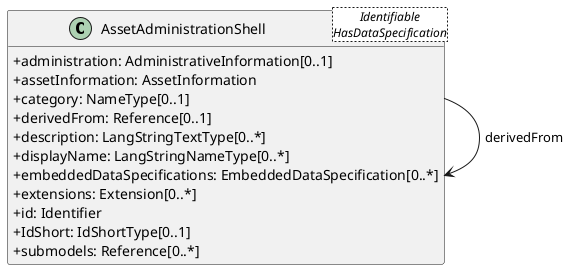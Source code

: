 @startuml
skinparam classAttributeIconSize 0
hide methods

class AssetAdministrationShell<Identifiable\nHasDataSpecification> {
  +administration: AdministrativeInformation[0..1] 
  +assetInformation: AssetInformation 
  +category: NameType[0..1] 
  +derivedFrom: Reference[0..1] 
  +description: LangStringTextType[0..*] 
  +displayName: LangStringNameType[0..*] 
  +embeddedDataSpecifications: EmbeddedDataSpecification[0..*] 
  +extensions: Extension[0..*] 
  +id: Identifier 
  +IdShort: IdShortType[0..1] 
  +submodels: Reference[0..*] 
}
AssetAdministrationShell --> AssetAdministrationShell : derivedFrom
@enduml